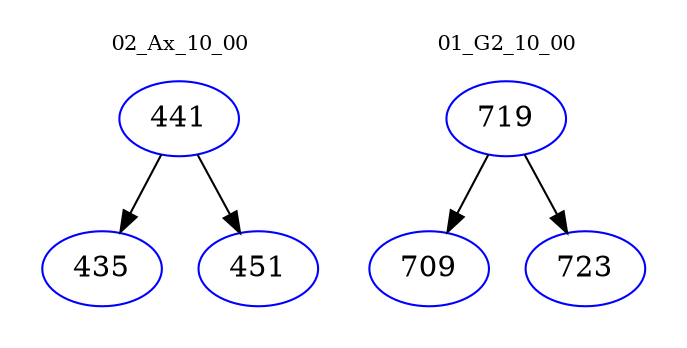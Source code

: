 digraph{
subgraph cluster_0 {
color = white
label = "02_Ax_10_00";
fontsize=10;
T0_441 [label="441", color="blue"]
T0_441 -> T0_435 [color="black"]
T0_435 [label="435", color="blue"]
T0_441 -> T0_451 [color="black"]
T0_451 [label="451", color="blue"]
}
subgraph cluster_1 {
color = white
label = "01_G2_10_00";
fontsize=10;
T1_719 [label="719", color="blue"]
T1_719 -> T1_709 [color="black"]
T1_709 [label="709", color="blue"]
T1_719 -> T1_723 [color="black"]
T1_723 [label="723", color="blue"]
}
}
